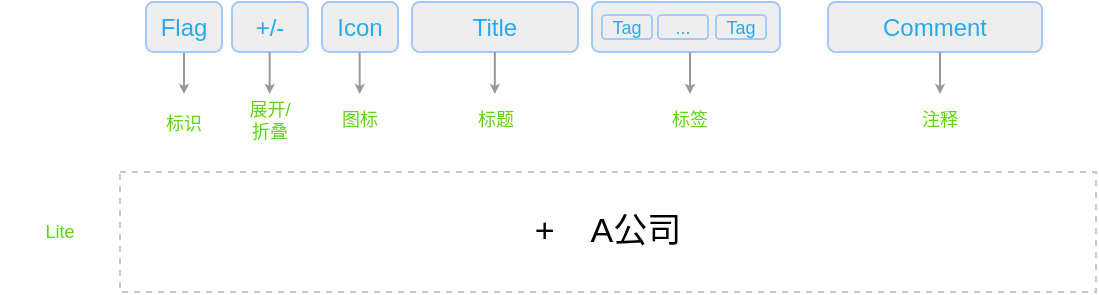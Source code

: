 <mxfile>
    <diagram id="3JTyfYCx0VrkUdsncP44" name="第 1 页">
        <mxGraphModel dx="602" dy="452" grid="0" gridSize="10" guides="1" tooltips="1" connect="1" arrows="1" fold="1" page="1" pageScale="1" pageWidth="827" pageHeight="1169" background="#ffffff" math="0" shadow="0">
            <root>
                <mxCell id="0"/>
                <mxCell id="1" parent="0"/>
                <mxCell id="8" value="" style="rounded=1;whiteSpace=wrap;html=1;fillColor=#eeeeee;strokeColor=#a4c9f9;fontColor=#25abef;" vertex="1" parent="1">
                    <mxGeometry x="319" y="51" width="94" height="25" as="geometry"/>
                </mxCell>
                <mxCell id="21" style="edgeStyle=none;html=1;exitX=0.5;exitY=1;exitDx=0;exitDy=0;entryX=0.5;entryY=0;entryDx=0;entryDy=0;fontSize=9;fontColor=#5ED60E;endSize=2;startSize=2;fillColor=#60a917;strokeColor=#999999;jumpSize=3;" edge="1" parent="1" source="2" target="14">
                    <mxGeometry relative="1" as="geometry"/>
                </mxCell>
                <mxCell id="2" value="Flag" style="rounded=1;whiteSpace=wrap;html=1;fillColor=#eeeeee;strokeColor=#a4c9f9;fontColor=#25abef;" parent="1" vertex="1">
                    <mxGeometry x="96" y="51" width="38" height="25" as="geometry"/>
                </mxCell>
                <mxCell id="3" value="+/-" style="rounded=1;whiteSpace=wrap;html=1;fillColor=#eeeeee;strokeColor=#a4c9f9;fontColor=#25abef;" parent="1" vertex="1">
                    <mxGeometry x="139" y="51" width="38" height="25" as="geometry"/>
                </mxCell>
                <mxCell id="5" value="Icon" style="rounded=1;whiteSpace=wrap;html=1;fillColor=#eeeeee;strokeColor=#a4c9f9;fontColor=#25abef;" parent="1" vertex="1">
                    <mxGeometry x="184" y="51" width="38" height="25" as="geometry"/>
                </mxCell>
                <mxCell id="6" value="Title" style="rounded=1;whiteSpace=wrap;html=1;fillColor=#eeeeee;strokeColor=#a4c9f9;fontColor=#25abef;" vertex="1" parent="1">
                    <mxGeometry x="229" y="51" width="83" height="25" as="geometry"/>
                </mxCell>
                <mxCell id="7" value="Tag" style="rounded=1;whiteSpace=wrap;html=1;fillColor=#eeeeee;strokeColor=#a4c9f9;fontColor=#25abef;fontSize=9;" vertex="1" parent="1">
                    <mxGeometry x="324" y="57.5" width="25" height="12" as="geometry"/>
                </mxCell>
                <mxCell id="9" value="..." style="rounded=1;whiteSpace=wrap;html=1;fillColor=#eeeeee;strokeColor=#a4c9f9;fontColor=#25abef;fontSize=9;" vertex="1" parent="1">
                    <mxGeometry x="352" y="57.5" width="25" height="12" as="geometry"/>
                </mxCell>
                <mxCell id="10" value="Tag" style="rounded=1;whiteSpace=wrap;html=1;fillColor=#eeeeee;strokeColor=#a4c9f9;fontColor=#25abef;fontSize=9;" vertex="1" parent="1">
                    <mxGeometry x="381" y="57.5" width="25" height="12" as="geometry"/>
                </mxCell>
                <mxCell id="11" value="Comment" style="rounded=1;whiteSpace=wrap;html=1;fillColor=#eeeeee;strokeColor=#a4c9f9;fontColor=#25abef;" vertex="1" parent="1">
                    <mxGeometry x="437" y="51" width="107" height="25" as="geometry"/>
                </mxCell>
                <mxCell id="14" value="标识" style="text;html=1;strokeColor=none;fillColor=none;align=center;verticalAlign=middle;whiteSpace=wrap;rounded=0;fontSize=9;fontColor=#5ED60E;" vertex="1" parent="1">
                    <mxGeometry x="102" y="97" width="26" height="30" as="geometry"/>
                </mxCell>
                <mxCell id="15" value="展开/折叠" style="text;html=1;strokeColor=none;fillColor=none;align=center;verticalAlign=middle;whiteSpace=wrap;rounded=0;fontSize=9;fontColor=#5ED60E;horizontal=1;" vertex="1" parent="1">
                    <mxGeometry x="145" y="95" width="26" height="30" as="geometry"/>
                </mxCell>
                <mxCell id="16" value="图标" style="text;html=1;strokeColor=none;fillColor=none;align=center;verticalAlign=middle;whiteSpace=wrap;rounded=0;fontSize=9;fontColor=#5ED60E;horizontal=1;" vertex="1" parent="1">
                    <mxGeometry x="190" y="95" width="26" height="30" as="geometry"/>
                </mxCell>
                <mxCell id="17" value="标题" style="text;html=1;strokeColor=none;fillColor=none;align=center;verticalAlign=middle;whiteSpace=wrap;rounded=0;fontSize=9;fontColor=#5ED60E;horizontal=1;" vertex="1" parent="1">
                    <mxGeometry x="258" y="95" width="26" height="30" as="geometry"/>
                </mxCell>
                <mxCell id="18" value="标签" style="text;html=1;strokeColor=none;fillColor=none;align=center;verticalAlign=middle;whiteSpace=wrap;rounded=0;fontSize=9;fontColor=#5ED60E;horizontal=1;" vertex="1" parent="1">
                    <mxGeometry x="355" y="95" width="26" height="30" as="geometry"/>
                </mxCell>
                <mxCell id="20" value="注释" style="text;html=1;strokeColor=none;fillColor=none;align=center;verticalAlign=middle;whiteSpace=wrap;rounded=0;fontSize=9;fontColor=#5ED60E;horizontal=1;" vertex="1" parent="1">
                    <mxGeometry x="480" y="95" width="26" height="30" as="geometry"/>
                </mxCell>
                <mxCell id="22" style="edgeStyle=none;html=1;exitX=0.5;exitY=1;exitDx=0;exitDy=0;entryX=0.5;entryY=0;entryDx=0;entryDy=0;fontSize=9;fontColor=#5ED60E;endSize=2;startSize=2;fillColor=#60a917;strokeColor=#999999;jumpSize=3;" edge="1" parent="1">
                    <mxGeometry relative="1" as="geometry">
                        <mxPoint x="157.83" y="76" as="sourcePoint"/>
                        <mxPoint x="157.83" y="97" as="targetPoint"/>
                    </mxGeometry>
                </mxCell>
                <mxCell id="23" style="edgeStyle=none;html=1;exitX=0.5;exitY=1;exitDx=0;exitDy=0;entryX=0.5;entryY=0;entryDx=0;entryDy=0;fontSize=9;fontColor=#5ED60E;endSize=2;startSize=2;fillColor=#60a917;strokeColor=#999999;jumpSize=3;" edge="1" parent="1">
                    <mxGeometry relative="1" as="geometry">
                        <mxPoint x="202.83" y="76" as="sourcePoint"/>
                        <mxPoint x="202.83" y="97" as="targetPoint"/>
                    </mxGeometry>
                </mxCell>
                <mxCell id="26" style="edgeStyle=none;html=1;exitX=0.5;exitY=1;exitDx=0;exitDy=0;entryX=0.5;entryY=0;entryDx=0;entryDy=0;fontSize=9;fontColor=#5ED60E;endSize=2;startSize=2;fillColor=#60a917;strokeColor=#999999;jumpSize=3;" edge="1" parent="1">
                    <mxGeometry relative="1" as="geometry">
                        <mxPoint x="270.42" y="76" as="sourcePoint"/>
                        <mxPoint x="270.42" y="97.0" as="targetPoint"/>
                    </mxGeometry>
                </mxCell>
                <mxCell id="28" style="edgeStyle=none;html=1;exitX=0.5;exitY=1;exitDx=0;exitDy=0;entryX=0.5;entryY=0;entryDx=0;entryDy=0;fontSize=9;fontColor=#5ED60E;endSize=2;startSize=2;fillColor=#60a917;strokeColor=#999999;jumpSize=3;" edge="1" parent="1">
                    <mxGeometry relative="1" as="geometry">
                        <mxPoint x="368.0" y="76" as="sourcePoint"/>
                        <mxPoint x="368.0" y="97" as="targetPoint"/>
                    </mxGeometry>
                </mxCell>
                <mxCell id="30" style="edgeStyle=none;html=1;exitX=0.5;exitY=1;exitDx=0;exitDy=0;entryX=0.5;entryY=0;entryDx=0;entryDy=0;fontSize=9;fontColor=#5ED60E;endSize=2;startSize=2;fillColor=#60a917;strokeColor=#999999;jumpSize=3;" edge="1" parent="1">
                    <mxGeometry relative="1" as="geometry">
                        <mxPoint x="493" y="76" as="sourcePoint"/>
                        <mxPoint x="493" y="97" as="targetPoint"/>
                    </mxGeometry>
                </mxCell>
                <mxCell id="31" value="Lite" style="text;html=1;strokeColor=none;fillColor=none;align=center;verticalAlign=middle;whiteSpace=wrap;rounded=0;fontSize=9;fontColor=#5ED60E;" vertex="1" parent="1">
                    <mxGeometry x="23" y="151" width="60" height="30" as="geometry"/>
                </mxCell>
                <mxCell id="32" value="+&amp;nbsp; &amp;nbsp; A公司" style="rounded=0;whiteSpace=wrap;html=1;fontSize=17;fillColor=none;strokeColor=#C9C7C7;dashed=1;" vertex="1" parent="1">
                    <mxGeometry x="83" y="136" width="488" height="60" as="geometry"/>
                </mxCell>
            </root>
        </mxGraphModel>
    </diagram>
</mxfile>